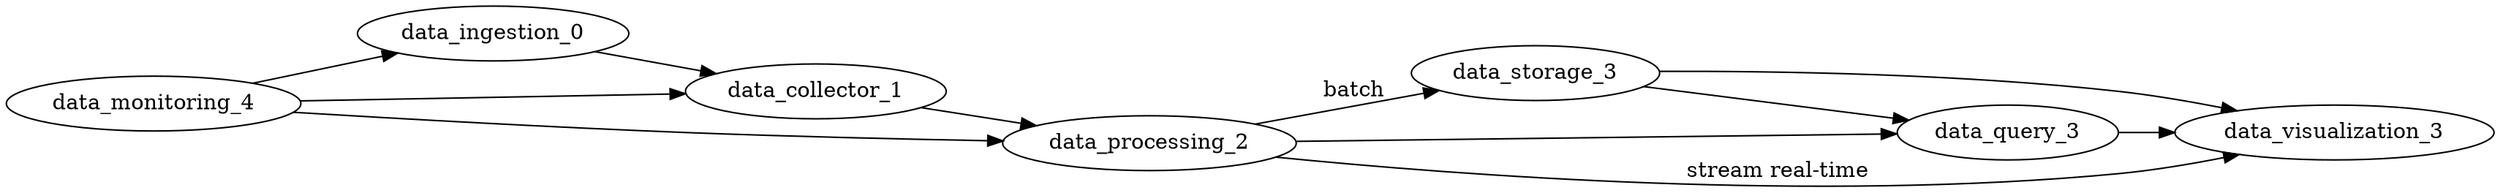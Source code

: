 digraph datapipeline {
    rankdir=LR;

    subgraph datapipeline_logical {
          data_ingestion_0 -> data_collector_1
          data_collector_1 -> data_processing_2
          data_processing_2 -> data_storage_3 [label="batch"]
          data_processing_2 -> data_query_3
          data_processing_2 -> data_visualization_3 [label="stream real-time"]
          data_storage_3 -> data_query_3
          data_query_3 -> data_visualization_3
          data_storage_3 -> data_visualization_3
          data_monitoring_4 -> data_ingestion_0
          data_monitoring_4 -> data_collector_1
          data_monitoring_4 -> data_processing_2
    }
}